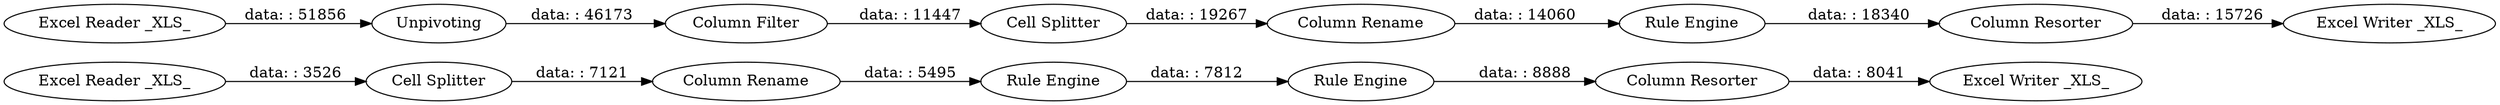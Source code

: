 digraph {
	"4586922543722742063_2" [label="Excel Reader _XLS_"]
	"4586922543722742063_9" [label="Rule Engine"]
	"4586922543722742063_1" [label="Excel Reader _XLS_"]
	"4586922543722742063_3" [label=Unpivoting]
	"4586922543722742063_5" [label="Column Filter"]
	"4586922543722742063_11" [label="Cell Splitter"]
	"4586922543722742063_4" [label="Column Rename"]
	"4586922543722742063_7" [label="Rule Engine"]
	"4586922543722742063_10" [label="Column Rename"]
	"4586922543722742063_6" [label="Cell Splitter"]
	"4586922543722742063_20" [label="Excel Writer _XLS_"]
	"4586922543722742063_21" [label="Excel Writer _XLS_"]
	"4586922543722742063_13" [label="Rule Engine"]
	"4586922543722742063_8" [label="Column Resorter"]
	"4586922543722742063_12" [label="Column Resorter"]
	"4586922543722742063_2" -> "4586922543722742063_11" [label="data: : 3526"]
	"4586922543722742063_4" -> "4586922543722742063_7" [label="data: : 14060"]
	"4586922543722742063_5" -> "4586922543722742063_6" [label="data: : 11447"]
	"4586922543722742063_13" -> "4586922543722742063_12" [label="data: : 8888"]
	"4586922543722742063_10" -> "4586922543722742063_9" [label="data: : 5495"]
	"4586922543722742063_12" -> "4586922543722742063_21" [label="data: : 8041"]
	"4586922543722742063_7" -> "4586922543722742063_8" [label="data: : 18340"]
	"4586922543722742063_8" -> "4586922543722742063_20" [label="data: : 15726"]
	"4586922543722742063_6" -> "4586922543722742063_4" [label="data: : 19267"]
	"4586922543722742063_11" -> "4586922543722742063_10" [label="data: : 7121"]
	"4586922543722742063_3" -> "4586922543722742063_5" [label="data: : 46173"]
	"4586922543722742063_1" -> "4586922543722742063_3" [label="data: : 51856"]
	"4586922543722742063_9" -> "4586922543722742063_13" [label="data: : 7812"]
	rankdir=LR
}
